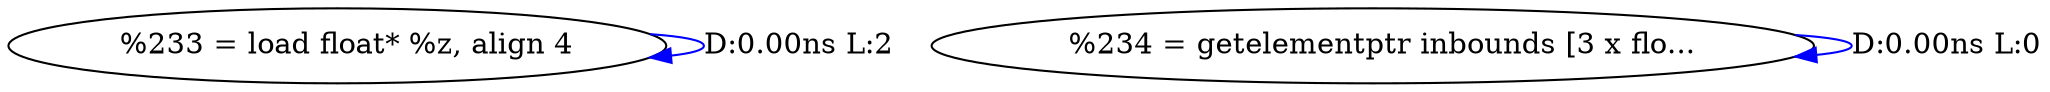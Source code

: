 digraph {
Node0x2e247d0[label="  %233 = load float* %z, align 4"];
Node0x2e247d0 -> Node0x2e247d0[label="D:0.00ns L:2",color=blue];
Node0x2e248b0[label="  %234 = getelementptr inbounds [3 x flo..."];
Node0x2e248b0 -> Node0x2e248b0[label="D:0.00ns L:0",color=blue];
}
